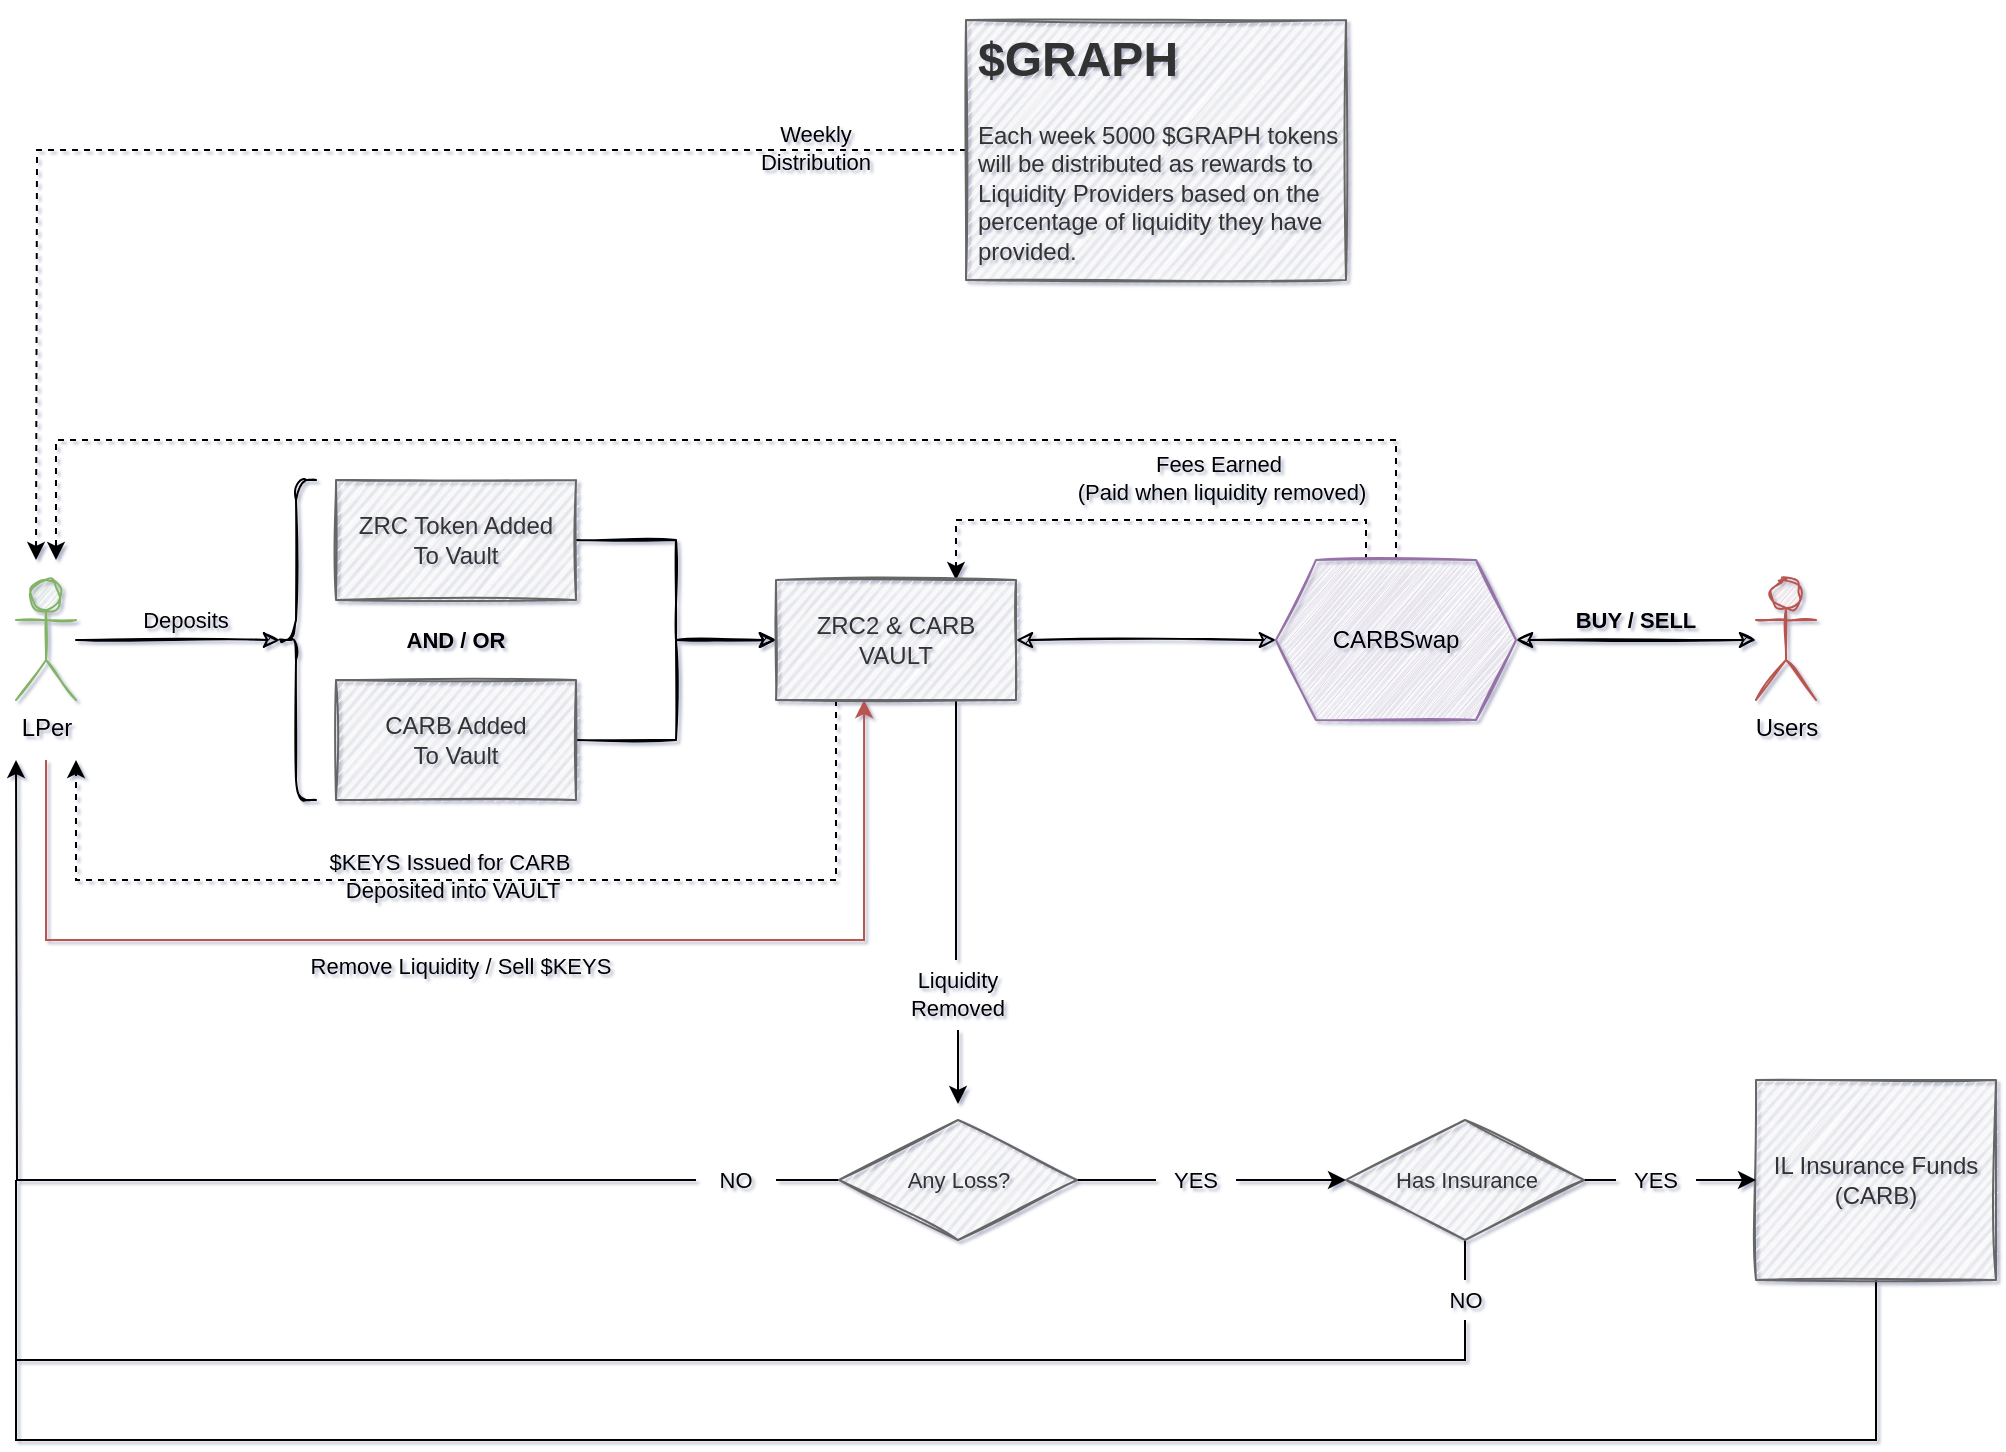 <mxfile version="14.9.8" type="github">
  <diagram id="MfXKGOpnWObn4Judmr_a" name="Page-1">
    <mxGraphModel dx="1216" dy="1104" grid="1" gridSize="10" guides="1" tooltips="1" connect="1" arrows="1" fold="1" page="1" pageScale="1" pageWidth="1169" pageHeight="827" math="0" shadow="1">
      <root>
        <mxCell id="0" />
        <mxCell id="1" parent="0" />
        <mxCell id="PoUm69e8xTWA21SCmQiw-12" style="edgeStyle=orthogonalEdgeStyle;rounded=0;sketch=1;orthogonalLoop=1;jettySize=auto;html=1;exitX=1;exitY=0.5;exitDx=0;exitDy=0;entryX=0;entryY=0.5;entryDx=0;entryDy=0;fontSize=11;" edge="1" parent="1" source="49e_q3YGkyJPLk-DuYrC-1" target="PoUm69e8xTWA21SCmQiw-11">
          <mxGeometry relative="1" as="geometry" />
        </mxCell>
        <mxCell id="49e_q3YGkyJPLk-DuYrC-1" value="ZRC Token Added&lt;br&gt;To Vault" style="rounded=0;whiteSpace=wrap;html=1;sketch=1;fillColor=#f5f5f5;strokeColor=#666666;fontColor=#333333;" parent="1" vertex="1">
          <mxGeometry x="200" y="280" width="120" height="60" as="geometry" />
        </mxCell>
        <mxCell id="PoUm69e8xTWA21SCmQiw-44" style="edgeStyle=orthogonalEdgeStyle;rounded=0;sketch=0;orthogonalLoop=1;jettySize=auto;html=1;exitX=0.375;exitY=0;exitDx=0;exitDy=0;entryX=0.75;entryY=0;entryDx=0;entryDy=0;shadow=0;dashed=1;fontSize=11;" edge="1" parent="1" source="49e_q3YGkyJPLk-DuYrC-2" target="PoUm69e8xTWA21SCmQiw-11">
          <mxGeometry relative="1" as="geometry" />
        </mxCell>
        <mxCell id="PoUm69e8xTWA21SCmQiw-48" style="edgeStyle=orthogonalEdgeStyle;rounded=0;sketch=1;orthogonalLoop=1;jettySize=auto;html=1;exitX=1;exitY=0.5;exitDx=0;exitDy=0;shadow=0;fontSize=11;startArrow=classic;startFill=1;" edge="1" parent="1" source="49e_q3YGkyJPLk-DuYrC-2" target="PoUm69e8xTWA21SCmQiw-38">
          <mxGeometry relative="1" as="geometry" />
        </mxCell>
        <mxCell id="PoUm69e8xTWA21SCmQiw-50" style="edgeStyle=orthogonalEdgeStyle;rounded=0;sketch=0;orthogonalLoop=1;jettySize=auto;html=1;exitX=0.5;exitY=0;exitDx=0;exitDy=0;shadow=0;fontSize=11;startArrow=none;startFill=0;dashed=1;" edge="1" parent="1" source="49e_q3YGkyJPLk-DuYrC-2">
          <mxGeometry relative="1" as="geometry">
            <mxPoint x="60" y="320" as="targetPoint" />
            <Array as="points">
              <mxPoint x="730" y="260" />
              <mxPoint x="60" y="260" />
            </Array>
          </mxGeometry>
        </mxCell>
        <mxCell id="49e_q3YGkyJPLk-DuYrC-2" value="CARBSwap" style="shape=hexagon;perimeter=hexagonPerimeter2;whiteSpace=wrap;html=1;fixedSize=1;sketch=1;fillColor=#e1d5e7;strokeColor=#9673a6;shadow=0;rounded=0;" parent="1" vertex="1">
          <mxGeometry x="670" y="320" width="120" height="80" as="geometry" />
        </mxCell>
        <mxCell id="PoUm69e8xTWA21SCmQiw-32" style="edgeStyle=orthogonalEdgeStyle;rounded=0;sketch=0;orthogonalLoop=1;jettySize=auto;html=1;exitX=0;exitY=0.5;exitDx=0;exitDy=0;shadow=0;fontSize=11;strokeColor=none;dashed=1;" edge="1" parent="1" source="49e_q3YGkyJPLk-DuYrC-21">
          <mxGeometry relative="1" as="geometry">
            <mxPoint x="50" y="320" as="targetPoint" />
          </mxGeometry>
        </mxCell>
        <mxCell id="PoUm69e8xTWA21SCmQiw-33" style="edgeStyle=orthogonalEdgeStyle;rounded=0;sketch=0;orthogonalLoop=1;jettySize=auto;html=1;exitX=0;exitY=0.5;exitDx=0;exitDy=0;shadow=0;dashed=1;fontSize=11;" edge="1" parent="1" source="49e_q3YGkyJPLk-DuYrC-21">
          <mxGeometry relative="1" as="geometry">
            <mxPoint x="50" y="320" as="targetPoint" />
          </mxGeometry>
        </mxCell>
        <mxCell id="49e_q3YGkyJPLk-DuYrC-21" value="&lt;h1&gt;$GRAPH&lt;/h1&gt;&lt;p&gt;Each week 5000 $GRAPH tokens will be distributed as rewards to Liquidity Providers based on the percentage of liquidity they have provided.&lt;br&gt;&lt;br&gt;&lt;/p&gt;" style="text;html=1;strokeColor=#666666;fillColor=#f5f5f5;spacing=5;spacingTop=-20;whiteSpace=wrap;overflow=hidden;rounded=0;sketch=1;fontColor=#333333;spacingLeft=1;spacingRight=0;" parent="1" vertex="1">
          <mxGeometry x="515" y="50" width="190" height="130" as="geometry" />
        </mxCell>
        <mxCell id="49e_q3YGkyJPLk-DuYrC-23" value="" style="shape=curlyBracket;whiteSpace=wrap;html=1;rounded=1;sketch=1;" parent="1" vertex="1">
          <mxGeometry x="170" y="280" width="20" height="160" as="geometry" />
        </mxCell>
        <mxCell id="PoUm69e8xTWA21SCmQiw-29" style="edgeStyle=orthogonalEdgeStyle;rounded=0;sketch=1;orthogonalLoop=1;jettySize=auto;html=1;entryX=0.1;entryY=0.5;entryDx=0;entryDy=0;entryPerimeter=0;shadow=0;fontSize=11;" edge="1" parent="1" source="49e_q3YGkyJPLk-DuYrC-24" target="49e_q3YGkyJPLk-DuYrC-23">
          <mxGeometry relative="1" as="geometry" />
        </mxCell>
        <mxCell id="PoUm69e8xTWA21SCmQiw-58" style="edgeStyle=orthogonalEdgeStyle;rounded=0;sketch=0;orthogonalLoop=1;jettySize=auto;html=1;entryX=0.367;entryY=1;entryDx=0;entryDy=0;entryPerimeter=0;shadow=0;fontSize=11;startArrow=none;startFill=0;fillColor=#f8cecc;strokeColor=#b85450;" edge="1" parent="1" target="PoUm69e8xTWA21SCmQiw-11">
          <mxGeometry relative="1" as="geometry">
            <mxPoint x="55" y="420" as="sourcePoint" />
            <Array as="points">
              <mxPoint x="55" y="510" />
              <mxPoint x="464" y="510" />
            </Array>
          </mxGeometry>
        </mxCell>
        <mxCell id="49e_q3YGkyJPLk-DuYrC-24" value="LPer" style="shape=umlActor;verticalLabelPosition=bottom;verticalAlign=top;html=1;outlineConnect=0;sketch=1;fillColor=#d5e8d4;strokeColor=#82b366;" parent="1" vertex="1">
          <mxGeometry x="40" y="330" width="30" height="60" as="geometry" />
        </mxCell>
        <mxCell id="PoUm69e8xTWA21SCmQiw-13" style="edgeStyle=orthogonalEdgeStyle;rounded=0;sketch=1;orthogonalLoop=1;jettySize=auto;html=1;exitX=1;exitY=0.5;exitDx=0;exitDy=0;entryX=0;entryY=0.5;entryDx=0;entryDy=0;fontSize=11;" edge="1" parent="1" source="PoUm69e8xTWA21SCmQiw-7" target="PoUm69e8xTWA21SCmQiw-11">
          <mxGeometry relative="1" as="geometry" />
        </mxCell>
        <mxCell id="PoUm69e8xTWA21SCmQiw-7" value="CARB Added&lt;br&gt;To Vault" style="rounded=0;whiteSpace=wrap;html=1;sketch=1;fillColor=#f5f5f5;strokeColor=#666666;fontColor=#333333;" vertex="1" parent="1">
          <mxGeometry x="200" y="380" width="120" height="60" as="geometry" />
        </mxCell>
        <mxCell id="PoUm69e8xTWA21SCmQiw-14" style="edgeStyle=orthogonalEdgeStyle;rounded=0;sketch=1;orthogonalLoop=1;jettySize=auto;html=1;exitX=1;exitY=0.5;exitDx=0;exitDy=0;entryX=0;entryY=0.5;entryDx=0;entryDy=0;fontSize=11;startArrow=classic;startFill=1;" edge="1" parent="1" source="PoUm69e8xTWA21SCmQiw-11" target="49e_q3YGkyJPLk-DuYrC-2">
          <mxGeometry relative="1" as="geometry" />
        </mxCell>
        <mxCell id="PoUm69e8xTWA21SCmQiw-16" style="edgeStyle=orthogonalEdgeStyle;rounded=0;sketch=0;orthogonalLoop=1;jettySize=auto;html=1;exitX=0.25;exitY=1;exitDx=0;exitDy=0;fontSize=11;dashed=1;" edge="1" parent="1" source="PoUm69e8xTWA21SCmQiw-11">
          <mxGeometry relative="1" as="geometry">
            <mxPoint x="70" y="420" as="targetPoint" />
            <Array as="points">
              <mxPoint x="450" y="480" />
              <mxPoint x="70" y="480" />
              <mxPoint x="70" y="420" />
            </Array>
          </mxGeometry>
        </mxCell>
        <mxCell id="PoUm69e8xTWA21SCmQiw-17" value="$KEYS Issued for CARB&amp;nbsp;&lt;br&gt;Deposited into VAULT" style="edgeLabel;html=1;align=center;verticalAlign=middle;resizable=0;points=[];fontSize=11;labelBackgroundColor=none;" vertex="1" connectable="0" parent="PoUm69e8xTWA21SCmQiw-16">
          <mxGeometry x="0.064" y="-2" relative="1" as="geometry">
            <mxPoint as="offset" />
          </mxGeometry>
        </mxCell>
        <mxCell id="PoUm69e8xTWA21SCmQiw-70" style="edgeStyle=orthogonalEdgeStyle;rounded=0;sketch=0;orthogonalLoop=1;jettySize=auto;html=1;exitX=0.75;exitY=1;exitDx=0;exitDy=0;shadow=0;fontSize=11;startArrow=none;startFill=0;endArrow=none;endFill=0;" edge="1" parent="1" source="PoUm69e8xTWA21SCmQiw-11">
          <mxGeometry relative="1" as="geometry">
            <mxPoint x="510" y="520" as="targetPoint" />
          </mxGeometry>
        </mxCell>
        <mxCell id="PoUm69e8xTWA21SCmQiw-11" value="ZRC2 &amp;amp; CARB VAULT" style="rounded=0;whiteSpace=wrap;html=1;sketch=1;fillColor=#f5f5f5;strokeColor=#666666;fontColor=#333333;" vertex="1" parent="1">
          <mxGeometry x="420" y="330" width="120" height="60" as="geometry" />
        </mxCell>
        <mxCell id="PoUm69e8xTWA21SCmQiw-87" style="edgeStyle=orthogonalEdgeStyle;rounded=0;sketch=0;orthogonalLoop=1;jettySize=auto;html=1;exitX=0.5;exitY=1;exitDx=0;exitDy=0;shadow=0;fontSize=11;startArrow=none;startFill=0;endArrow=none;endFill=0;" edge="1" parent="1" source="PoUm69e8xTWA21SCmQiw-18">
          <mxGeometry relative="1" as="geometry">
            <mxPoint x="40" y="700" as="targetPoint" />
            <Array as="points">
              <mxPoint x="970" y="760" />
              <mxPoint x="40" y="760" />
            </Array>
          </mxGeometry>
        </mxCell>
        <mxCell id="PoUm69e8xTWA21SCmQiw-18" value="IL Insurance Funds&lt;br&gt;(CARB)" style="rounded=0;whiteSpace=wrap;html=1;sketch=1;fillColor=#f5f5f5;strokeColor=#666666;fontColor=#333333;" vertex="1" parent="1">
          <mxGeometry x="910" y="580" width="120" height="100" as="geometry" />
        </mxCell>
        <mxCell id="PoUm69e8xTWA21SCmQiw-30" value="Deposits" style="text;html=1;strokeColor=none;fillColor=none;align=center;verticalAlign=middle;whiteSpace=wrap;rounded=0;labelBackgroundColor=none;fontSize=11;" vertex="1" parent="1">
          <mxGeometry x="105" y="340" width="40" height="20" as="geometry" />
        </mxCell>
        <mxCell id="PoUm69e8xTWA21SCmQiw-31" value="AND / OR" style="text;html=1;strokeColor=none;fillColor=none;align=center;verticalAlign=middle;whiteSpace=wrap;rounded=0;labelBackgroundColor=none;fontSize=11;fontStyle=1" vertex="1" parent="1">
          <mxGeometry x="230" y="350" width="60" height="20" as="geometry" />
        </mxCell>
        <mxCell id="PoUm69e8xTWA21SCmQiw-34" value="Weekly Distribution" style="text;html=1;strokeColor=none;fillColor=none;align=center;verticalAlign=middle;whiteSpace=wrap;rounded=0;labelBackgroundColor=none;fontSize=11;" vertex="1" parent="1">
          <mxGeometry x="400" y="104" width="80" height="20" as="geometry" />
        </mxCell>
        <mxCell id="PoUm69e8xTWA21SCmQiw-38" value="Users" style="shape=umlActor;verticalLabelPosition=bottom;verticalAlign=top;html=1;outlineConnect=0;sketch=1;fillColor=#f8cecc;strokeColor=#b85450;" vertex="1" parent="1">
          <mxGeometry x="910" y="330" width="30" height="60" as="geometry" />
        </mxCell>
        <mxCell id="PoUm69e8xTWA21SCmQiw-46" value="Fees Earned&amp;nbsp; &lt;br&gt;(Paid when liquidity removed)" style="text;html=1;strokeColor=none;fillColor=none;align=center;verticalAlign=middle;whiteSpace=wrap;rounded=0;labelBackgroundColor=none;fontSize=11;" vertex="1" parent="1">
          <mxGeometry x="565" y="269" width="156" height="20" as="geometry" />
        </mxCell>
        <mxCell id="PoUm69e8xTWA21SCmQiw-49" value="BUY / SELL" style="text;html=1;strokeColor=none;fillColor=none;align=center;verticalAlign=middle;whiteSpace=wrap;rounded=0;labelBackgroundColor=none;fontSize=11;fontStyle=1" vertex="1" parent="1">
          <mxGeometry x="810" y="340" width="80" height="20" as="geometry" />
        </mxCell>
        <mxCell id="PoUm69e8xTWA21SCmQiw-60" value="Remove Liquidity / Sell $KEYS" style="text;html=1;strokeColor=none;fillColor=none;align=center;verticalAlign=middle;whiteSpace=wrap;rounded=0;labelBackgroundColor=none;sketch=1;fontSize=11;" vertex="1" parent="1">
          <mxGeometry x="185" y="513" width="155" height="20" as="geometry" />
        </mxCell>
        <mxCell id="PoUm69e8xTWA21SCmQiw-73" style="edgeStyle=orthogonalEdgeStyle;rounded=0;sketch=0;orthogonalLoop=1;jettySize=auto;html=1;shadow=0;fontSize=11;startArrow=none;startFill=0;" edge="1" parent="1">
          <mxGeometry relative="1" as="geometry">
            <mxPoint x="511" y="592" as="targetPoint" />
            <mxPoint x="511" y="555" as="sourcePoint" />
          </mxGeometry>
        </mxCell>
        <mxCell id="PoUm69e8xTWA21SCmQiw-71" value="Liquidity Removed" style="text;html=1;strokeColor=none;fillColor=none;align=center;verticalAlign=middle;whiteSpace=wrap;rounded=0;sketch=1;fontSize=11;" vertex="1" parent="1">
          <mxGeometry x="466" y="527" width="90" height="20" as="geometry" />
        </mxCell>
        <mxCell id="PoUm69e8xTWA21SCmQiw-79" style="edgeStyle=orthogonalEdgeStyle;rounded=0;sketch=0;orthogonalLoop=1;jettySize=auto;html=1;exitX=0;exitY=0.5;exitDx=0;exitDy=0;shadow=0;fontSize=11;startArrow=none;startFill=0;endArrow=none;endFill=0;" edge="1" parent="1" source="PoUm69e8xTWA21SCmQiw-78">
          <mxGeometry relative="1" as="geometry">
            <mxPoint x="420" y="630" as="targetPoint" />
          </mxGeometry>
        </mxCell>
        <mxCell id="PoUm69e8xTWA21SCmQiw-82" style="edgeStyle=orthogonalEdgeStyle;rounded=0;sketch=0;orthogonalLoop=1;jettySize=auto;html=1;exitX=1;exitY=0.5;exitDx=0;exitDy=0;shadow=0;fontSize=11;startArrow=none;startFill=0;endArrow=none;endFill=0;" edge="1" parent="1" source="PoUm69e8xTWA21SCmQiw-78">
          <mxGeometry relative="1" as="geometry">
            <mxPoint x="610" y="630" as="targetPoint" />
          </mxGeometry>
        </mxCell>
        <mxCell id="PoUm69e8xTWA21SCmQiw-78" value="Any Loss?" style="shape=rhombus;html=1;dashed=0;whitespace=wrap;perimeter=rhombusPerimeter;sketch=1;fontSize=11;verticalAlign=middle;fillColor=#f5f5f5;strokeColor=#666666;fontColor=#333333;rounded=0;" vertex="1" parent="1">
          <mxGeometry x="451.5" y="600" width="119" height="60" as="geometry" />
        </mxCell>
        <mxCell id="PoUm69e8xTWA21SCmQiw-81" style="edgeStyle=orthogonalEdgeStyle;rounded=0;sketch=0;orthogonalLoop=1;jettySize=auto;html=1;shadow=0;fontSize=11;startArrow=none;startFill=0;endArrow=classic;endFill=1;" edge="1" parent="1" source="PoUm69e8xTWA21SCmQiw-80">
          <mxGeometry relative="1" as="geometry">
            <mxPoint x="40" y="420" as="targetPoint" />
          </mxGeometry>
        </mxCell>
        <mxCell id="PoUm69e8xTWA21SCmQiw-80" value="NO" style="text;html=1;strokeColor=none;fillColor=none;align=center;verticalAlign=middle;whiteSpace=wrap;rounded=0;sketch=0;fontSize=11;" vertex="1" parent="1">
          <mxGeometry x="380" y="620" width="40" height="20" as="geometry" />
        </mxCell>
        <mxCell id="PoUm69e8xTWA21SCmQiw-85" style="edgeStyle=orthogonalEdgeStyle;rounded=0;sketch=0;orthogonalLoop=1;jettySize=auto;html=1;exitX=1;exitY=0.5;exitDx=0;exitDy=0;entryX=0;entryY=0.5;entryDx=0;entryDy=0;shadow=0;fontSize=11;startArrow=none;startFill=0;endArrow=classic;endFill=1;" edge="1" parent="1" source="PoUm69e8xTWA21SCmQiw-83" target="PoUm69e8xTWA21SCmQiw-84">
          <mxGeometry relative="1" as="geometry" />
        </mxCell>
        <mxCell id="PoUm69e8xTWA21SCmQiw-83" value="YES" style="text;html=1;strokeColor=none;fillColor=none;align=center;verticalAlign=middle;whiteSpace=wrap;rounded=0;sketch=0;fontSize=11;" vertex="1" parent="1">
          <mxGeometry x="610" y="620" width="40" height="20" as="geometry" />
        </mxCell>
        <mxCell id="PoUm69e8xTWA21SCmQiw-86" style="edgeStyle=orthogonalEdgeStyle;rounded=0;sketch=0;orthogonalLoop=1;jettySize=auto;html=1;shadow=0;fontSize=11;startArrow=none;startFill=0;endArrow=none;endFill=0;exitX=0.5;exitY=1;exitDx=0;exitDy=0;" edge="1" parent="1" source="PoUm69e8xTWA21SCmQiw-88">
          <mxGeometry relative="1" as="geometry">
            <mxPoint x="40" y="630" as="targetPoint" />
            <mxPoint x="765" y="710" as="sourcePoint" />
            <Array as="points">
              <mxPoint x="765" y="720" />
              <mxPoint x="40" y="720" />
            </Array>
          </mxGeometry>
        </mxCell>
        <mxCell id="PoUm69e8xTWA21SCmQiw-89" style="edgeStyle=orthogonalEdgeStyle;rounded=0;sketch=0;orthogonalLoop=1;jettySize=auto;html=1;exitX=0.5;exitY=1;exitDx=0;exitDy=0;entryX=0.5;entryY=0;entryDx=0;entryDy=0;shadow=0;fontSize=11;startArrow=none;startFill=0;endArrow=none;endFill=0;" edge="1" parent="1" source="PoUm69e8xTWA21SCmQiw-84" target="PoUm69e8xTWA21SCmQiw-88">
          <mxGeometry relative="1" as="geometry" />
        </mxCell>
        <mxCell id="PoUm69e8xTWA21SCmQiw-91" style="edgeStyle=orthogonalEdgeStyle;rounded=0;sketch=0;orthogonalLoop=1;jettySize=auto;html=1;exitX=1;exitY=0.5;exitDx=0;exitDy=0;entryX=0;entryY=0.5;entryDx=0;entryDy=0;shadow=0;fontSize=11;startArrow=none;startFill=0;endArrow=none;endFill=0;" edge="1" parent="1" source="PoUm69e8xTWA21SCmQiw-84" target="PoUm69e8xTWA21SCmQiw-90">
          <mxGeometry relative="1" as="geometry" />
        </mxCell>
        <mxCell id="PoUm69e8xTWA21SCmQiw-84" value="Has Insurance" style="shape=rhombus;html=1;dashed=0;whitespace=wrap;perimeter=rhombusPerimeter;sketch=1;fontSize=11;verticalAlign=middle;fillColor=#f5f5f5;strokeColor=#666666;fontColor=#333333;shadow=0;" vertex="1" parent="1">
          <mxGeometry x="705" y="600" width="119" height="60" as="geometry" />
        </mxCell>
        <mxCell id="PoUm69e8xTWA21SCmQiw-88" value="NO" style="text;html=1;strokeColor=none;fillColor=none;align=center;verticalAlign=middle;whiteSpace=wrap;rounded=0;sketch=0;fontSize=11;" vertex="1" parent="1">
          <mxGeometry x="744.5" y="680" width="40" height="20" as="geometry" />
        </mxCell>
        <mxCell id="PoUm69e8xTWA21SCmQiw-92" style="edgeStyle=orthogonalEdgeStyle;rounded=0;sketch=0;orthogonalLoop=1;jettySize=auto;html=1;exitX=1;exitY=0.5;exitDx=0;exitDy=0;entryX=0;entryY=0.5;entryDx=0;entryDy=0;shadow=0;fontSize=11;startArrow=none;startFill=0;endArrow=classic;endFill=1;" edge="1" parent="1" source="PoUm69e8xTWA21SCmQiw-90" target="PoUm69e8xTWA21SCmQiw-18">
          <mxGeometry relative="1" as="geometry" />
        </mxCell>
        <mxCell id="PoUm69e8xTWA21SCmQiw-90" value="YES" style="text;html=1;strokeColor=none;fillColor=none;align=center;verticalAlign=middle;whiteSpace=wrap;rounded=0;sketch=0;fontSize=11;" vertex="1" parent="1">
          <mxGeometry x="840" y="620" width="40" height="20" as="geometry" />
        </mxCell>
      </root>
    </mxGraphModel>
  </diagram>
</mxfile>
